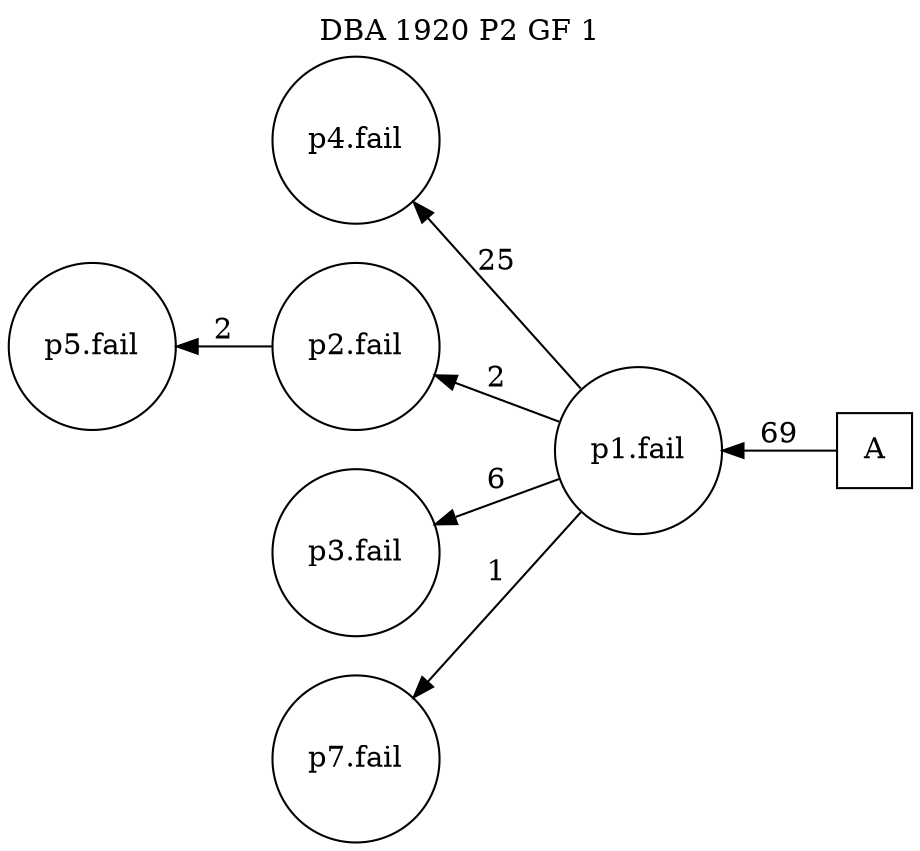 digraph DBA_1920_P2_GF_1 {
labelloc="tl"
label= " DBA 1920 P2 GF 1 "
rankdir="RL";
graph [ size=" 10 , 10 !"]

"A" [shape="square" label="A"]
"p1.fail" [shape="circle" label="p1.fail"]
"p4.fail" [shape="circle" label="p4.fail"]
"p2.fail" [shape="circle" label="p2.fail"]
"p5.fail" [shape="circle" label="p5.fail"]
"p3.fail" [shape="circle" label="p3.fail"]
"p7.fail" [shape="circle" label="p7.fail"]
"A" -> "p1.fail" [ label=69]
"p1.fail" -> "p4.fail" [ label=25]
"p1.fail" -> "p2.fail" [ label=2]
"p1.fail" -> "p3.fail" [ label=6]
"p1.fail" -> "p7.fail" [ label=1]
"p2.fail" -> "p5.fail" [ label=2]
}
